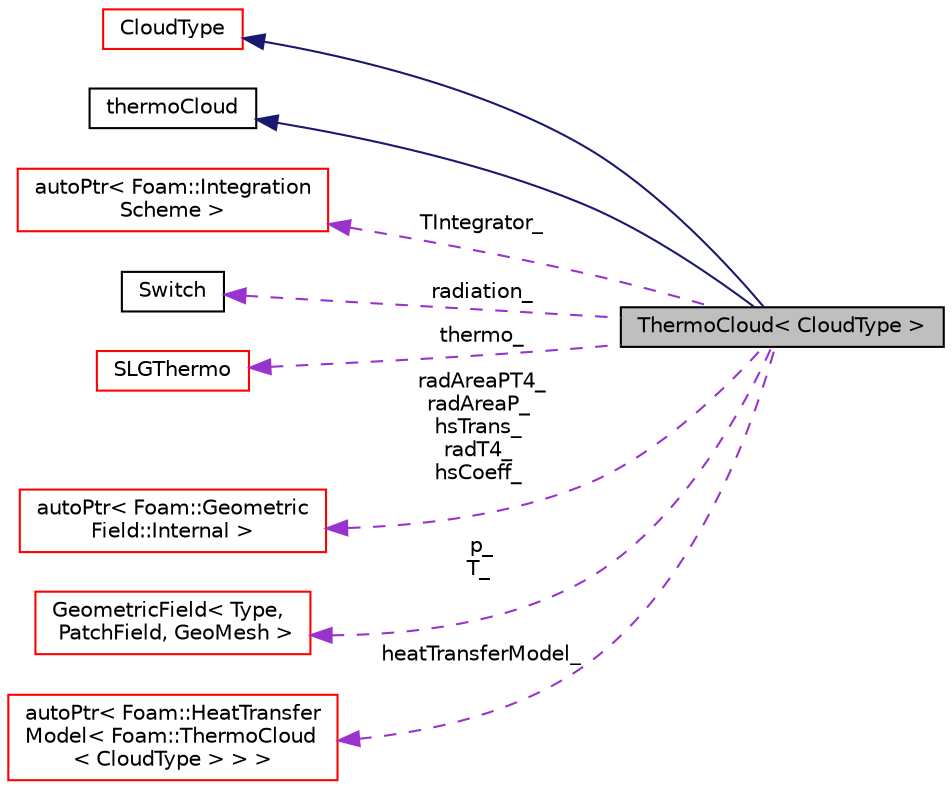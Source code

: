 digraph "ThermoCloud&lt; CloudType &gt;"
{
  bgcolor="transparent";
  edge [fontname="Helvetica",fontsize="10",labelfontname="Helvetica",labelfontsize="10"];
  node [fontname="Helvetica",fontsize="10",shape=record];
  rankdir="LR";
  Node18 [label="ThermoCloud\< CloudType \>",height=0.2,width=0.4,color="black", fillcolor="grey75", style="filled", fontcolor="black"];
  Node19 -> Node18 [dir="back",color="midnightblue",fontsize="10",style="solid",fontname="Helvetica"];
  Node19 [label="CloudType",height=0.2,width=0.4,color="red",URL="$a24813.html",tooltip="Templated base class for dsmc cloud. "];
  Node40 -> Node18 [dir="back",color="midnightblue",fontsize="10",style="solid",fontname="Helvetica"];
  Node40 [label="thermoCloud",height=0.2,width=0.4,color="black",URL="$a24877.html",tooltip="Virtual abstract base class for templated ThermoCloud. "];
  Node41 -> Node18 [dir="back",color="darkorchid3",fontsize="10",style="dashed",label=" TIntegrator_" ,fontname="Helvetica"];
  Node41 [label="autoPtr\< Foam::Integration\lScheme \>",height=0.2,width=0.4,color="red",URL="$a27073.html"];
  Node43 -> Node18 [dir="back",color="darkorchid3",fontsize="10",style="dashed",label=" radiation_" ,fontname="Helvetica"];
  Node43 [label="Switch",height=0.2,width=0.4,color="black",URL="$a28781.html",tooltip="A simple wrapper around bool so that it can be read as a word: true/false, on/off, yes/no, y/n, t/f, or none. "];
  Node44 -> Node18 [dir="back",color="darkorchid3",fontsize="10",style="dashed",label=" thermo_" ,fontname="Helvetica"];
  Node44 [label="SLGThermo",height=0.2,width=0.4,color="red",URL="$a31525.html",tooltip="Thermo package for (S)olids (L)iquids and (G)ases Takes reference to thermo package, and provides: "];
  Node45 -> Node18 [dir="back",color="darkorchid3",fontsize="10",style="dashed",label=" radAreaPT4_\nradAreaP_\nhsTrans_\nradT4_\nhsCoeff_" ,fontname="Helvetica"];
  Node45 [label="autoPtr\< Foam::Geometric\lField::Internal \>",height=0.2,width=0.4,color="red",URL="$a27073.html"];
  Node46 -> Node18 [dir="back",color="darkorchid3",fontsize="10",style="dashed",label=" p_\nT_" ,fontname="Helvetica"];
  Node46 [label="GeometricField\< Type,\l PatchField, GeoMesh \>",height=0.2,width=0.4,color="red",URL="$a23249.html",tooltip="Generic GeometricField class. "];
  Node55 -> Node18 [dir="back",color="darkorchid3",fontsize="10",style="dashed",label=" heatTransferModel_" ,fontname="Helvetica"];
  Node55 [label="autoPtr\< Foam::HeatTransfer\lModel\< Foam::ThermoCloud\l\< CloudType \> \> \>",height=0.2,width=0.4,color="red",URL="$a27073.html"];
}
